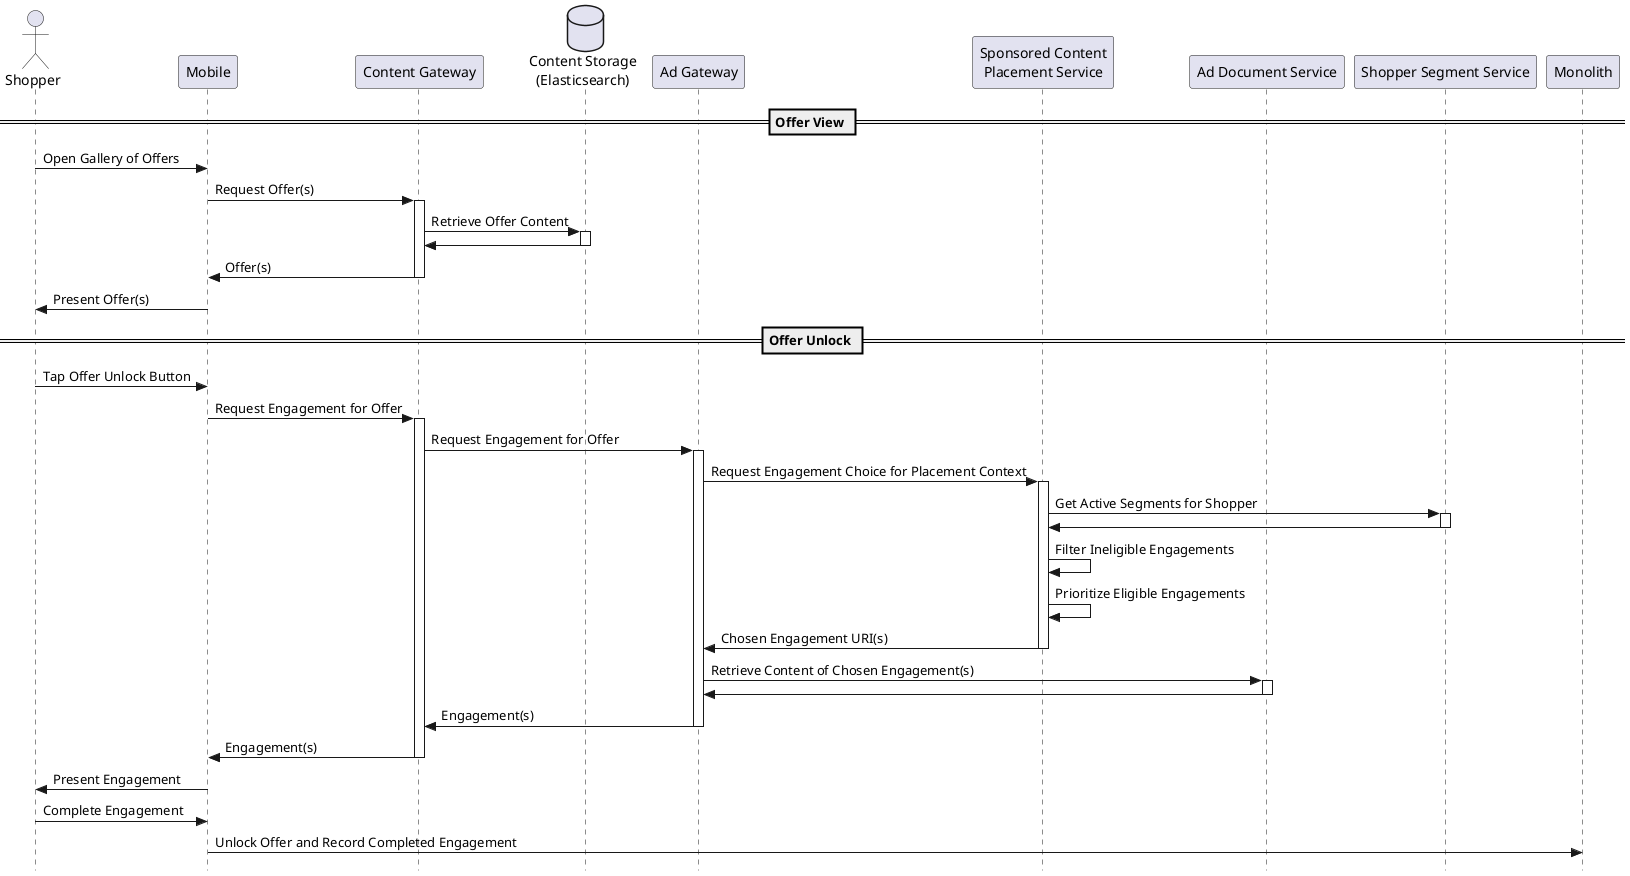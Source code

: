 @startuml
skinparam style strictuml
hide footbox

actor Shopper
participant Mobile
participant "Content Gateway" as CS
database "Content Storage\n(Elasticsearch)" as ES
participant "Ad Gateway" as AG
participant "Sponsored Content\nPlacement Service" as SCPS
participant "Ad Document Service" as ADOCS
participant "Shopper Segment Service" as SSS
participant "Monolith" as rails

== Offer View ==
Shopper -> Mobile: Open Gallery of Offers
Mobile -> CS: Request Offer(s)
activate CS

CS -> ES: Retrieve Offer Content
activate ES
ES -> CS
deactivate ES

CS -> Mobile: Offer(s)
deactivate CS

Mobile -> Shopper: Present Offer(s)

== Offer Unlock ==
Shopper -> Mobile: Tap Offer Unlock Button
Mobile -> CS: Request Engagement for Offer
activate CS
CS -> AG: Request Engagement for Offer
activate AG
AG -> SCPS: Request Engagement Choice for Placement Context
activate SCPS
SCPS -> SSS: Get Active Segments for Shopper
activate SSS
SSS -> SCPS
deactivate SSS

SCPS -> SCPS: Filter Ineligible Engagements
SCPS -> SCPS: Prioritize Eligible Engagements

SCPS -> AG: Chosen Engagement URI(s)
deactivate SCPS

AG -> ADOCS: Retrieve Content of Chosen Engagement(s)
activate ADOCS
ADOCS -> AG
deactivate ADOCS
AG -> CS: Engagement(s)
deactivate AG
CS -> Mobile: Engagement(s)
deactivate CS
Mobile -> Shopper: Present Engagement

Shopper -> Mobile: Complete Engagement
Mobile -> rails: Unlock Offer and Record Completed Engagement

@enduml
